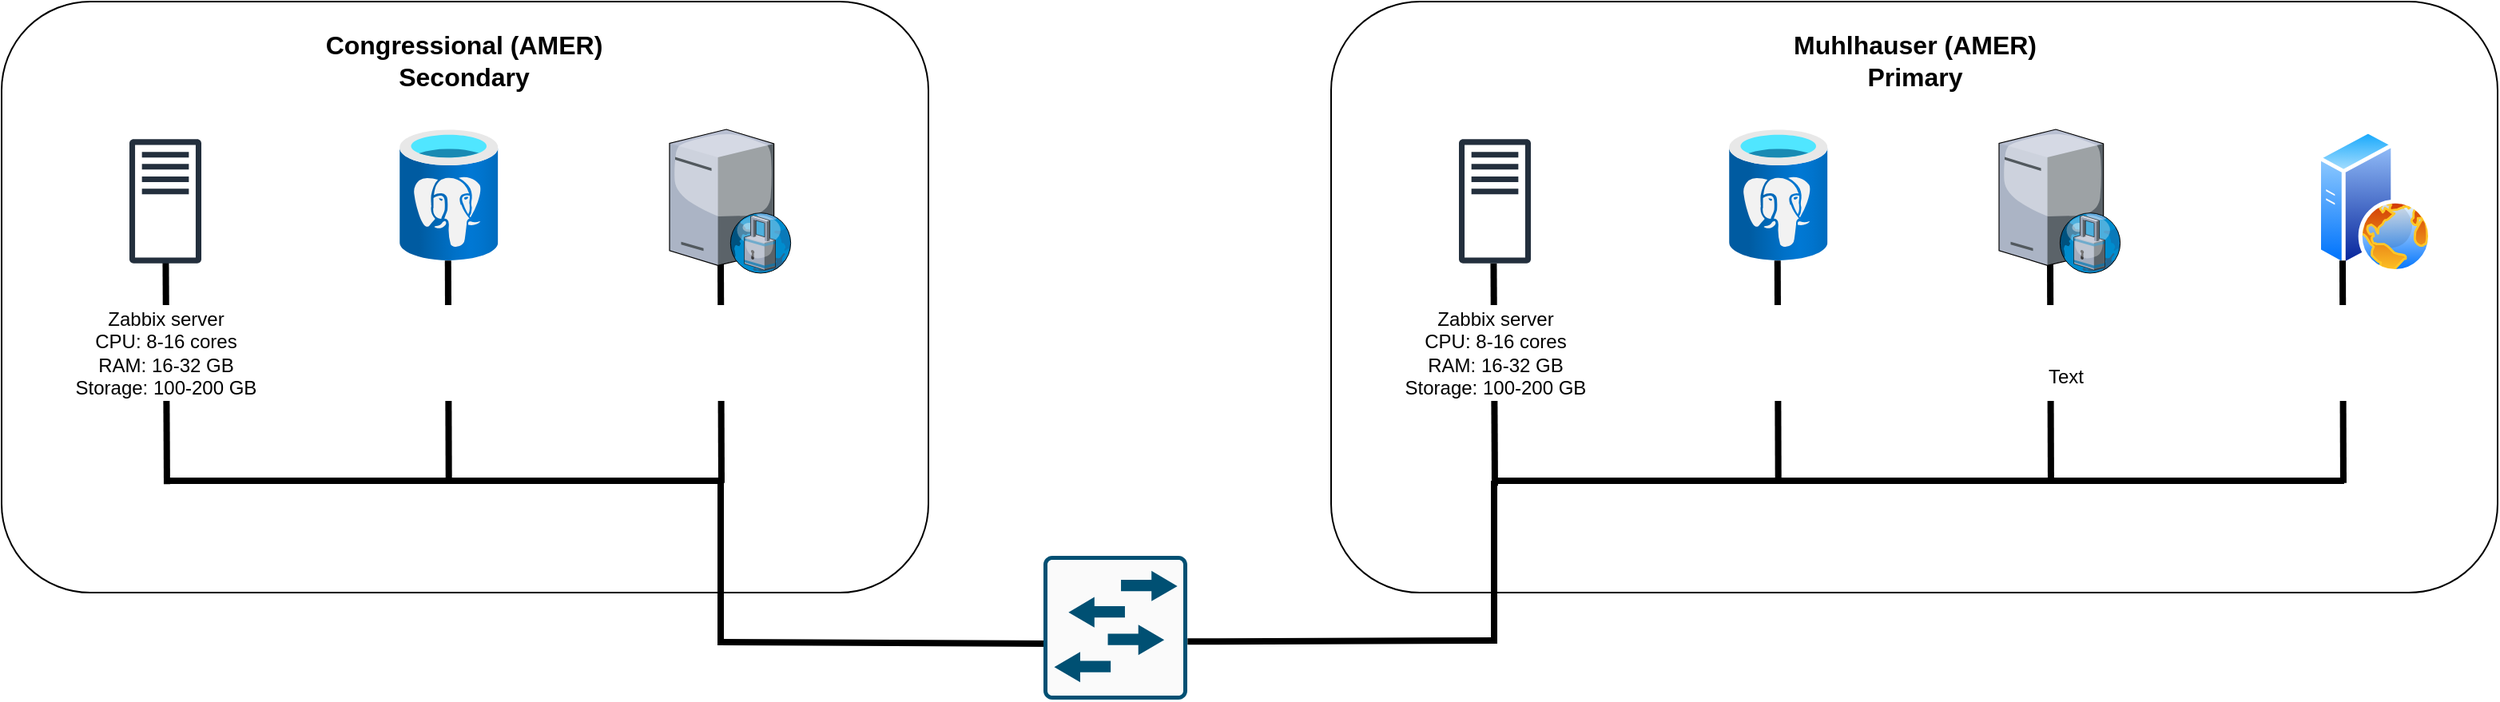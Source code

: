 <mxfile version="26.2.5">
  <diagram name="Page-1" id="pTbVG6zQzzvHFAVXvu1O">
    <mxGraphModel grid="1" page="1" gridSize="10" guides="1" tooltips="1" connect="1" arrows="1" fold="1" pageScale="1" pageWidth="850" pageHeight="1100" math="0" shadow="0">
      <root>
        <mxCell id="0" />
        <mxCell id="1" parent="0" />
        <mxCell id="D_MsiycBnaQ40qIo8eEy-1" value="" style="rounded=1;whiteSpace=wrap;html=1;" vertex="1" parent="1">
          <mxGeometry x="-400" y="40" width="730" height="370" as="geometry" />
        </mxCell>
        <mxCell id="D_MsiycBnaQ40qIo8eEy-3" value="" style="image;aspect=fixed;perimeter=ellipsePerimeter;html=1;align=center;shadow=0;dashed=0;spacingTop=3;image=img/lib/active_directory/web_server.svg;" vertex="1" parent="1">
          <mxGeometry x="217" y="120" width="72" height="90" as="geometry" />
        </mxCell>
        <mxCell id="D_MsiycBnaQ40qIo8eEy-10" value="" style="endArrow=none;html=1;rounded=0;strokeWidth=4;" edge="1" parent="1">
          <mxGeometry width="50" height="50" relative="1" as="geometry">
            <mxPoint x="-296" y="340" as="sourcePoint" />
            <mxPoint x="234" y="340" as="targetPoint" />
          </mxGeometry>
        </mxCell>
        <mxCell id="0HFaX-LjTRW0aqmlWAR--14" value="" style="endArrow=none;html=1;rounded=0;strokeWidth=4;" edge="1" parent="1">
          <mxGeometry width="50" height="50" relative="1" as="geometry">
            <mxPoint x="-297.52" y="343.17" as="sourcePoint" />
            <mxPoint x="-298.286" y="203.837" as="targetPoint" />
          </mxGeometry>
        </mxCell>
        <mxCell id="D_MsiycBnaQ40qIo8eEy-11" value="&lt;font&gt;Zabbix server&lt;/font&gt;&lt;div&gt;&lt;font&gt;CPU: 8-16 cores&lt;/font&gt;&lt;/div&gt;&lt;div&gt;&lt;font&gt;RAM: 16-32 GB&lt;/font&gt;&lt;/div&gt;&lt;div&gt;&lt;font&gt;Storage: 100-200 GB&lt;/font&gt;&lt;/div&gt;" style="text;strokeColor=none;align=center;fillColor=light-dark(#FFFFFF,#66B2FF);html=1;verticalAlign=middle;whiteSpace=wrap;rounded=1;labelBackgroundColor=light-dark(#FFFFFF,#66B2FF);fontColor=light-dark(#000000,#000000);" vertex="1" parent="1">
          <mxGeometry x="-356.25" y="230" width="117.5" height="60" as="geometry" />
        </mxCell>
        <mxCell id="0HFaX-LjTRW0aqmlWAR--17" value="" style="endArrow=none;html=1;rounded=0;strokeWidth=4;" edge="1" parent="1">
          <mxGeometry width="50" height="50" relative="1" as="geometry">
            <mxPoint x="-120.14" y="341.34" as="sourcePoint" />
            <mxPoint x="-120.62" y="202.17" as="targetPoint" />
          </mxGeometry>
        </mxCell>
        <mxCell id="0HFaX-LjTRW0aqmlWAR--15" value="&lt;font style=&quot;color: rgb(255, 255, 255);&quot;&gt;PostgreSQL server&lt;/font&gt;&lt;div style=&quot;color: rgb(255, 255, 255);&quot;&gt;CPU: 8-16 cores&lt;/div&gt;&lt;div style=&quot;color: rgb(255, 255, 255);&quot;&gt;RAM: 32-64 GB&lt;/div&gt;&lt;div style=&quot;color: rgb(255, 255, 255);&quot;&gt;Storage: 500 GB - 1 TB&lt;/div&gt;" style="text;strokeColor=none;align=center;fillColor=light-dark(#FFFFFF,#66B2FF);html=1;verticalAlign=middle;whiteSpace=wrap;rounded=1;labelBackgroundColor=light-dark(#FFFFFF,#66B2FF);fontColor=light-dark(#000000,#000000);fontFamily=Helvetica;fontSize=12;" vertex="1" parent="1">
          <mxGeometry x="-190.12" y="230" width="140" height="60" as="geometry" />
        </mxCell>
        <mxCell id="0HFaX-LjTRW0aqmlWAR--19" value="" style="endArrow=none;html=1;rounded=0;strokeWidth=4;" edge="1" parent="1">
          <mxGeometry width="50" height="50" relative="1" as="geometry">
            <mxPoint x="50.48" y="341.34" as="sourcePoint" />
            <mxPoint x="50" y="202.17" as="targetPoint" />
          </mxGeometry>
        </mxCell>
        <mxCell id="0HFaX-LjTRW0aqmlWAR--20" value="" style="endArrow=none;html=1;rounded=0;strokeWidth=4;" edge="1" parent="1">
          <mxGeometry width="50" height="50" relative="1" as="geometry">
            <mxPoint x="233.48" y="341.34" as="sourcePoint" />
            <mxPoint x="233" y="202.17" as="targetPoint" />
          </mxGeometry>
        </mxCell>
        <mxCell id="D_MsiycBnaQ40qIo8eEy-4" value="" style="verticalLabelPosition=bottom;sketch=0;aspect=fixed;html=1;verticalAlign=top;strokeColor=none;align=center;outlineConnect=0;shape=mxgraph.citrix.proxy_server;" vertex="1" parent="1">
          <mxGeometry x="18" y="120" width="76.5" height="90" as="geometry" />
        </mxCell>
        <mxCell id="D_MsiycBnaQ40qIo8eEy-6" value="" style="image;aspect=fixed;html=1;points=[];align=center;fontSize=12;image=img/lib/azure2/databases/Azure_Database_PostgreSQL_Server.svg;" vertex="1" parent="1">
          <mxGeometry x="-150.93" y="120" width="61.63" height="82.17" as="geometry" />
        </mxCell>
        <mxCell id="D_MsiycBnaQ40qIo8eEy-7" value="" style="sketch=0;outlineConnect=0;fontColor=#232F3E;gradientColor=none;fillColor=#232F3D;strokeColor=none;dashed=0;verticalLabelPosition=bottom;verticalAlign=top;align=center;html=1;fontSize=12;fontStyle=0;aspect=fixed;pointerEvents=1;shape=mxgraph.aws4.traditional_server;" vertex="1" parent="1">
          <mxGeometry x="-320" y="126" width="45" height="78" as="geometry" />
        </mxCell>
        <mxCell id="0HFaX-LjTRW0aqmlWAR--18" value="&lt;font style=&quot;color: rgb(255, 255, 255);&quot;&gt;Zabbix Proxy server&lt;/font&gt;&lt;div style=&quot;color: rgb(255, 255, 255);&quot;&gt;CPU: 4-8 cores&lt;/div&gt;&lt;div style=&quot;color: rgb(255, 255, 255);&quot;&gt;RAM: 8-16 GB&lt;/div&gt;&lt;div style=&quot;color: rgb(255, 255, 255);&quot;&gt;Storage: 50-100 GB&lt;/div&gt;" style="text;strokeColor=none;align=center;fillColor=light-dark(#FFFFFF,#66B2FF);html=1;verticalAlign=middle;whiteSpace=wrap;rounded=1;labelBackgroundColor=light-dark(#FFFFFF,#66B2FF);fontColor=light-dark(#000000,#000000);" vertex="1" parent="1">
          <mxGeometry x="-13.75" y="230" width="140" height="60" as="geometry" />
        </mxCell>
        <mxCell id="0HFaX-LjTRW0aqmlWAR--24" value="&lt;font style=&quot;color: rgb(255, 255, 255);&quot;&gt;Zabbix Web Frontend&lt;/font&gt;&lt;div style=&quot;color: rgb(255, 255, 255);&quot;&gt;&lt;div&gt;CPU: 4-8 cores&lt;/div&gt;&lt;div&gt;RAM: 8-16 GB&lt;/div&gt;&lt;div&gt;Storage: 50-100 GB&lt;/div&gt;&lt;/div&gt;" style="text;strokeColor=none;align=center;fillColor=light-dark(#FFFFFF,#66B2FF);html=1;verticalAlign=middle;whiteSpace=wrap;rounded=1;labelBackgroundColor=light-dark(#FFFFFF,#66B2FF);fontColor=light-dark(#000000,#000000);glass=0;" vertex="1" parent="1">
          <mxGeometry x="165" y="230" width="140" height="60" as="geometry" />
        </mxCell>
        <mxCell id="0HFaX-LjTRW0aqmlWAR--28" value="" style="endArrow=none;html=1;rounded=0;strokeWidth=4;" edge="1" parent="1">
          <mxGeometry width="50" height="50" relative="1" as="geometry">
            <mxPoint x="-298" y="440" as="sourcePoint" />
            <mxPoint x="-298" y="340" as="targetPoint" />
          </mxGeometry>
        </mxCell>
        <mxCell id="0HFaX-LjTRW0aqmlWAR--29" value="" style="endArrow=none;html=1;rounded=0;strokeWidth=4;entryX=1.013;entryY=0.596;entryDx=0;entryDy=0;entryPerimeter=0;" edge="1" parent="1">
          <mxGeometry width="50" height="50" relative="1" as="geometry">
            <mxPoint x="-296" y="440" as="sourcePoint" />
            <mxPoint x="-489.83" y="440.64" as="targetPoint" />
          </mxGeometry>
        </mxCell>
        <mxCell id="0HFaX-LjTRW0aqmlWAR--32" value="" style="rounded=1;whiteSpace=wrap;html=1;" vertex="1" parent="1">
          <mxGeometry x="-1232" y="40" width="580" height="370" as="geometry" />
        </mxCell>
        <mxCell id="0HFaX-LjTRW0aqmlWAR--34" value="" style="endArrow=none;html=1;rounded=0;strokeWidth=4;" edge="1" parent="1">
          <mxGeometry width="50" height="50" relative="1" as="geometry">
            <mxPoint x="-1130" y="340" as="sourcePoint" />
            <mxPoint x="-780" y="340" as="targetPoint" />
          </mxGeometry>
        </mxCell>
        <mxCell id="0HFaX-LjTRW0aqmlWAR--35" value="" style="endArrow=none;html=1;rounded=0;strokeWidth=4;" edge="1" parent="1">
          <mxGeometry width="50" height="50" relative="1" as="geometry">
            <mxPoint x="-1128.52" y="342.17" as="sourcePoint" />
            <mxPoint x="-1129.286" y="202.837" as="targetPoint" />
          </mxGeometry>
        </mxCell>
        <mxCell id="0HFaX-LjTRW0aqmlWAR--37" value="&lt;font&gt;Zabbix server&lt;/font&gt;&lt;div&gt;&lt;font&gt;CPU: 8-16 cores&lt;/font&gt;&lt;/div&gt;&lt;div&gt;&lt;font&gt;RAM: 16-32 GB&lt;/font&gt;&lt;/div&gt;&lt;div&gt;&lt;font&gt;Storage: 100-200 GB&lt;/font&gt;&lt;/div&gt;" style="text;strokeColor=none;align=center;fillColor=light-dark(#FFFFFF,#66B2FF);html=1;verticalAlign=middle;whiteSpace=wrap;rounded=1;labelBackgroundColor=light-dark(#FFFFFF,#66B2FF);fontColor=light-dark(#000000,#000000);" vertex="1" parent="1">
          <mxGeometry x="-1188.25" y="230" width="117.5" height="60" as="geometry" />
        </mxCell>
        <mxCell id="0HFaX-LjTRW0aqmlWAR--38" value="" style="endArrow=none;html=1;rounded=0;strokeWidth=4;" edge="1" parent="1">
          <mxGeometry width="50" height="50" relative="1" as="geometry">
            <mxPoint x="-952.14" y="341.34" as="sourcePoint" />
            <mxPoint x="-952.62" y="202.17" as="targetPoint" />
          </mxGeometry>
        </mxCell>
        <mxCell id="0HFaX-LjTRW0aqmlWAR--40" value="&lt;font style=&quot;color: rgb(255, 255, 255);&quot;&gt;PostgreSQL server&lt;/font&gt;&lt;div style=&quot;color: rgb(255, 255, 255);&quot;&gt;CPU: 8-16 cores&lt;/div&gt;&lt;div style=&quot;color: rgb(255, 255, 255);&quot;&gt;RAM: 32-64 GB&lt;/div&gt;&lt;div style=&quot;color: rgb(255, 255, 255);&quot;&gt;Storage: 500 GB - 1 TB&lt;/div&gt;" style="text;strokeColor=none;align=center;fillColor=light-dark(#FFFFFF,#66B2FF);html=1;verticalAlign=middle;whiteSpace=wrap;rounded=1;labelBackgroundColor=light-dark(#FFFFFF,#66B2FF);fontColor=light-dark(#000000,#000000);fontFamily=Helvetica;fontSize=12;" vertex="1" parent="1">
          <mxGeometry x="-1022.12" y="230" width="140" height="60" as="geometry" />
        </mxCell>
        <mxCell id="0HFaX-LjTRW0aqmlWAR--41" value="" style="endArrow=none;html=1;rounded=0;strokeWidth=4;" edge="1" parent="1">
          <mxGeometry width="50" height="50" relative="1" as="geometry">
            <mxPoint x="-781.52" y="341.34" as="sourcePoint" />
            <mxPoint x="-782" y="202.17" as="targetPoint" />
          </mxGeometry>
        </mxCell>
        <mxCell id="0HFaX-LjTRW0aqmlWAR--43" value="" style="verticalLabelPosition=bottom;sketch=0;aspect=fixed;html=1;verticalAlign=top;strokeColor=none;align=center;outlineConnect=0;shape=mxgraph.citrix.proxy_server;" vertex="1" parent="1">
          <mxGeometry x="-814" y="120" width="76.5" height="90" as="geometry" />
        </mxCell>
        <mxCell id="0HFaX-LjTRW0aqmlWAR--44" value="" style="image;aspect=fixed;html=1;points=[];align=center;fontSize=12;image=img/lib/azure2/databases/Azure_Database_PostgreSQL_Server.svg;" vertex="1" parent="1">
          <mxGeometry x="-982.93" y="120" width="61.63" height="82.17" as="geometry" />
        </mxCell>
        <mxCell id="0HFaX-LjTRW0aqmlWAR--45" value="" style="sketch=0;outlineConnect=0;fontColor=#232F3E;gradientColor=none;fillColor=#232F3D;strokeColor=none;dashed=0;verticalLabelPosition=bottom;verticalAlign=top;align=center;html=1;fontSize=12;fontStyle=0;aspect=fixed;pointerEvents=1;shape=mxgraph.aws4.traditional_server;" vertex="1" parent="1">
          <mxGeometry x="-1152" y="126" width="45" height="78" as="geometry" />
        </mxCell>
        <mxCell id="0HFaX-LjTRW0aqmlWAR--47" value="&lt;font style=&quot;color: rgb(255, 255, 255);&quot;&gt;Zabbix Proxy server&lt;/font&gt;&lt;div style=&quot;color: rgb(255, 255, 255);&quot;&gt;CPU: 4-8 cores&lt;/div&gt;&lt;div style=&quot;color: rgb(255, 255, 255);&quot;&gt;RAM: 8-16 GB&lt;/div&gt;&lt;div style=&quot;color: rgb(255, 255, 255);&quot;&gt;Storage: 50-100 GB&lt;/div&gt;" style="text;strokeColor=none;align=center;fillColor=light-dark(#FFFFFF,#66B2FF);html=1;verticalAlign=middle;whiteSpace=wrap;rounded=1;labelBackgroundColor=light-dark(#FFFFFF,#66B2FF);fontColor=light-dark(#000000,#000000);" vertex="1" parent="1">
          <mxGeometry x="-845.75" y="230" width="140" height="60" as="geometry" />
        </mxCell>
        <mxCell id="0HFaX-LjTRW0aqmlWAR--52" value="" style="endArrow=none;html=1;rounded=0;strokeWidth=4;" edge="1" parent="1">
          <mxGeometry width="50" height="50" relative="1" as="geometry">
            <mxPoint x="-782" y="440" as="sourcePoint" />
            <mxPoint x="-782" y="340" as="targetPoint" />
          </mxGeometry>
        </mxCell>
        <mxCell id="0HFaX-LjTRW0aqmlWAR--53" value="" style="endArrow=none;html=1;rounded=0;strokeWidth=4;entryX=1.013;entryY=0.596;entryDx=0;entryDy=0;entryPerimeter=0;exitX=0.049;exitY=0.611;exitDx=0;exitDy=0;exitPerimeter=0;" edge="1" parent="1" source="0HFaX-LjTRW0aqmlWAR--27">
          <mxGeometry width="50" height="50" relative="1" as="geometry">
            <mxPoint x="-584.79" y="440.37" as="sourcePoint" />
            <mxPoint x="-784" y="441" as="targetPoint" />
          </mxGeometry>
        </mxCell>
        <mxCell id="0HFaX-LjTRW0aqmlWAR--27" value="" style="sketch=0;points=[[0.015,0.015,0],[0.985,0.015,0],[0.985,0.985,0],[0.015,0.985,0],[0.25,0,0],[0.5,0,0],[0.75,0,0],[1,0.25,0],[1,0.5,0],[1,0.75,0],[0.75,1,0],[0.5,1,0],[0.25,1,0],[0,0.75,0],[0,0.5,0],[0,0.25,0]];verticalLabelPosition=bottom;html=1;verticalAlign=top;aspect=fixed;align=center;pointerEvents=1;shape=mxgraph.cisco19.rect;prIcon=l2_switch;fillColor=#FAFAFA;strokeColor=#005073;rounded=0;fontFamily=Helvetica;fontSize=12;fontColor=light-dark(#000000,#000000);labelBackgroundColor=light-dark(#FFFFFF,#66B2FF);" vertex="1" parent="1">
          <mxGeometry x="-580" y="387" width="90" height="90" as="geometry" />
        </mxCell>
        <mxCell id="0HFaX-LjTRW0aqmlWAR--54" value="Text" style="text;strokeColor=none;align=center;fillColor=none;html=1;verticalAlign=middle;whiteSpace=wrap;rounded=0;fontFamily=Helvetica;fontSize=12;fontColor=light-dark(#000000,#000000);labelBackgroundColor=light-dark(#FFFFFF,#66B2FF);" vertex="1" parent="1">
          <mxGeometry x="30" y="260" width="60" height="30" as="geometry" />
        </mxCell>
        <mxCell id="0HFaX-LjTRW0aqmlWAR--55" value="Text" style="text;strokeColor=none;align=center;fillColor=none;html=1;verticalAlign=middle;whiteSpace=wrap;rounded=0;fontFamily=Helvetica;fontSize=12;fontColor=light-dark(#000000,#000000);labelBackgroundColor=light-dark(#FFFFFF,#66B2FF);" vertex="1" parent="1">
          <mxGeometry x="30" y="260" width="60" height="30" as="geometry" />
        </mxCell>
        <mxCell id="0HFaX-LjTRW0aqmlWAR--56" value="&lt;font&gt;&lt;b&gt;Muhlhauser (AMER)&lt;/b&gt;&lt;/font&gt;&lt;div&gt;&lt;font&gt;&lt;b&gt;Primary&lt;/b&gt;&lt;/font&gt;&lt;/div&gt;" style="text;strokeColor=none;align=center;fillColor=light-dark(#FFFFFF,#66B2FF);html=1;verticalAlign=middle;whiteSpace=wrap;rounded=1;labelBackgroundColor=light-dark(#FFFFFF,#66B2FF);fontColor=light-dark(#000000, #1b1b1b);fontFamily=Helvetica;fontSize=16;" vertex="1" parent="1">
          <mxGeometry x="-127.5" y="52" width="185" height="50" as="geometry" />
        </mxCell>
        <mxCell id="0HFaX-LjTRW0aqmlWAR--57" value="&lt;font&gt;&lt;b&gt;Congressional (AMER)&lt;/b&gt;&lt;/font&gt;&lt;div&gt;&lt;font&gt;&lt;b&gt;Secondary&lt;/b&gt;&lt;/font&gt;&lt;/div&gt;" style="text;strokeColor=none;align=center;fillColor=light-dark(#FFFFFF,#66B2FF);html=1;verticalAlign=middle;whiteSpace=wrap;rounded=1;labelBackgroundColor=light-dark(#FFFFFF,#66B2FF);fontColor=light-dark(#000000, #1b1b1b);fontFamily=Helvetica;fontSize=16;" vertex="1" parent="1">
          <mxGeometry x="-1035" y="52" width="185" height="50" as="geometry" />
        </mxCell>
      </root>
    </mxGraphModel>
  </diagram>
</mxfile>

